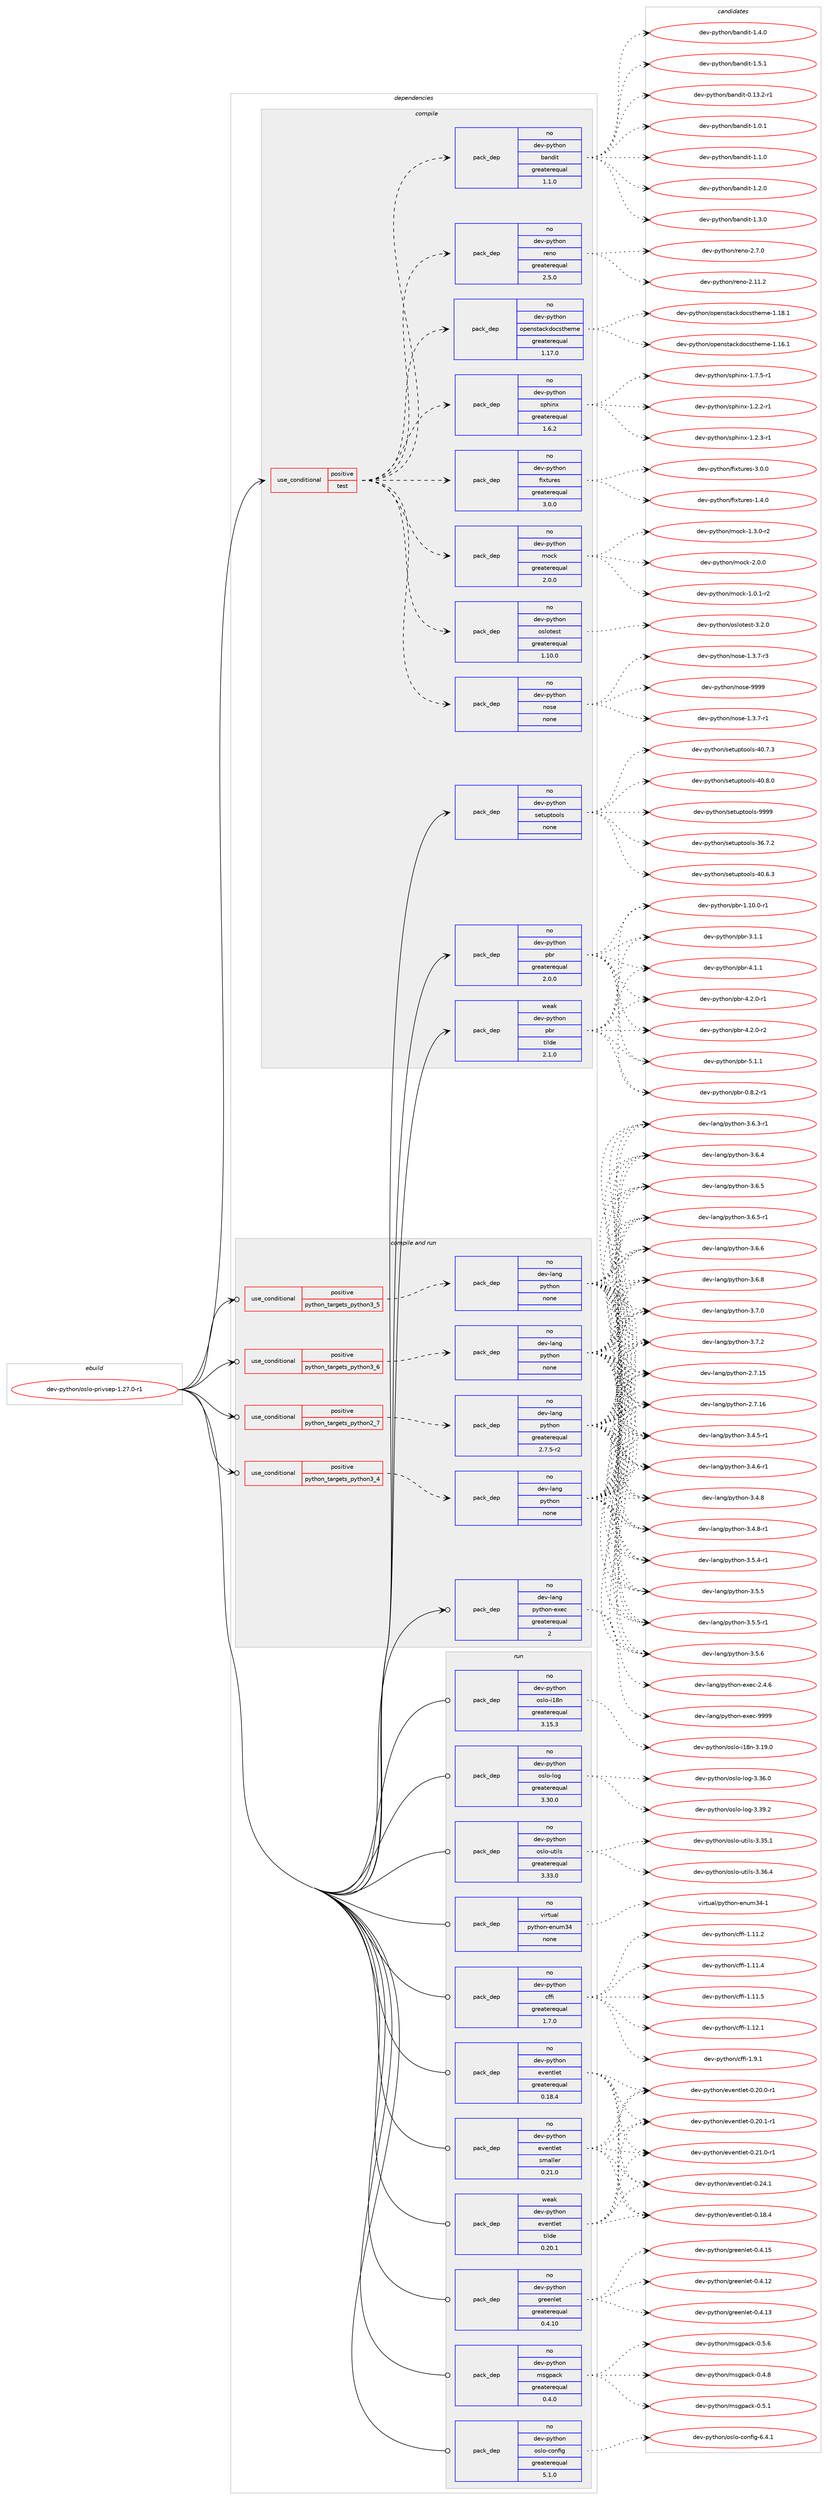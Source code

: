 digraph prolog {

# *************
# Graph options
# *************

newrank=true;
concentrate=true;
compound=true;
graph [rankdir=LR,fontname=Helvetica,fontsize=10,ranksep=1.5];#, ranksep=2.5, nodesep=0.2];
edge  [arrowhead=vee];
node  [fontname=Helvetica,fontsize=10];

# **********
# The ebuild
# **********

subgraph cluster_leftcol {
color=gray;
rank=same;
label=<<i>ebuild</i>>;
id [label="dev-python/oslo-privsep-1.27.0-r1", color=red, width=4, href="../dev-python/oslo-privsep-1.27.0-r1.svg"];
}

# ****************
# The dependencies
# ****************

subgraph cluster_midcol {
color=gray;
label=<<i>dependencies</i>>;
subgraph cluster_compile {
fillcolor="#eeeeee";
style=filled;
label=<<i>compile</i>>;
subgraph cond378760 {
dependency1423095 [label=<<TABLE BORDER="0" CELLBORDER="1" CELLSPACING="0" CELLPADDING="4"><TR><TD ROWSPAN="3" CELLPADDING="10">use_conditional</TD></TR><TR><TD>positive</TD></TR><TR><TD>test</TD></TR></TABLE>>, shape=none, color=red];
subgraph pack1021056 {
dependency1423096 [label=<<TABLE BORDER="0" CELLBORDER="1" CELLSPACING="0" CELLPADDING="4" WIDTH="220"><TR><TD ROWSPAN="6" CELLPADDING="30">pack_dep</TD></TR><TR><TD WIDTH="110">no</TD></TR><TR><TD>dev-python</TD></TR><TR><TD>oslotest</TD></TR><TR><TD>greaterequal</TD></TR><TR><TD>1.10.0</TD></TR></TABLE>>, shape=none, color=blue];
}
dependency1423095:e -> dependency1423096:w [weight=20,style="dashed",arrowhead="vee"];
subgraph pack1021057 {
dependency1423097 [label=<<TABLE BORDER="0" CELLBORDER="1" CELLSPACING="0" CELLPADDING="4" WIDTH="220"><TR><TD ROWSPAN="6" CELLPADDING="30">pack_dep</TD></TR><TR><TD WIDTH="110">no</TD></TR><TR><TD>dev-python</TD></TR><TR><TD>mock</TD></TR><TR><TD>greaterequal</TD></TR><TR><TD>2.0.0</TD></TR></TABLE>>, shape=none, color=blue];
}
dependency1423095:e -> dependency1423097:w [weight=20,style="dashed",arrowhead="vee"];
subgraph pack1021058 {
dependency1423098 [label=<<TABLE BORDER="0" CELLBORDER="1" CELLSPACING="0" CELLPADDING="4" WIDTH="220"><TR><TD ROWSPAN="6" CELLPADDING="30">pack_dep</TD></TR><TR><TD WIDTH="110">no</TD></TR><TR><TD>dev-python</TD></TR><TR><TD>fixtures</TD></TR><TR><TD>greaterequal</TD></TR><TR><TD>3.0.0</TD></TR></TABLE>>, shape=none, color=blue];
}
dependency1423095:e -> dependency1423098:w [weight=20,style="dashed",arrowhead="vee"];
subgraph pack1021059 {
dependency1423099 [label=<<TABLE BORDER="0" CELLBORDER="1" CELLSPACING="0" CELLPADDING="4" WIDTH="220"><TR><TD ROWSPAN="6" CELLPADDING="30">pack_dep</TD></TR><TR><TD WIDTH="110">no</TD></TR><TR><TD>dev-python</TD></TR><TR><TD>sphinx</TD></TR><TR><TD>greaterequal</TD></TR><TR><TD>1.6.2</TD></TR></TABLE>>, shape=none, color=blue];
}
dependency1423095:e -> dependency1423099:w [weight=20,style="dashed",arrowhead="vee"];
subgraph pack1021060 {
dependency1423100 [label=<<TABLE BORDER="0" CELLBORDER="1" CELLSPACING="0" CELLPADDING="4" WIDTH="220"><TR><TD ROWSPAN="6" CELLPADDING="30">pack_dep</TD></TR><TR><TD WIDTH="110">no</TD></TR><TR><TD>dev-python</TD></TR><TR><TD>openstackdocstheme</TD></TR><TR><TD>greaterequal</TD></TR><TR><TD>1.17.0</TD></TR></TABLE>>, shape=none, color=blue];
}
dependency1423095:e -> dependency1423100:w [weight=20,style="dashed",arrowhead="vee"];
subgraph pack1021061 {
dependency1423101 [label=<<TABLE BORDER="0" CELLBORDER="1" CELLSPACING="0" CELLPADDING="4" WIDTH="220"><TR><TD ROWSPAN="6" CELLPADDING="30">pack_dep</TD></TR><TR><TD WIDTH="110">no</TD></TR><TR><TD>dev-python</TD></TR><TR><TD>reno</TD></TR><TR><TD>greaterequal</TD></TR><TR><TD>2.5.0</TD></TR></TABLE>>, shape=none, color=blue];
}
dependency1423095:e -> dependency1423101:w [weight=20,style="dashed",arrowhead="vee"];
subgraph pack1021062 {
dependency1423102 [label=<<TABLE BORDER="0" CELLBORDER="1" CELLSPACING="0" CELLPADDING="4" WIDTH="220"><TR><TD ROWSPAN="6" CELLPADDING="30">pack_dep</TD></TR><TR><TD WIDTH="110">no</TD></TR><TR><TD>dev-python</TD></TR><TR><TD>bandit</TD></TR><TR><TD>greaterequal</TD></TR><TR><TD>1.1.0</TD></TR></TABLE>>, shape=none, color=blue];
}
dependency1423095:e -> dependency1423102:w [weight=20,style="dashed",arrowhead="vee"];
subgraph pack1021063 {
dependency1423103 [label=<<TABLE BORDER="0" CELLBORDER="1" CELLSPACING="0" CELLPADDING="4" WIDTH="220"><TR><TD ROWSPAN="6" CELLPADDING="30">pack_dep</TD></TR><TR><TD WIDTH="110">no</TD></TR><TR><TD>dev-python</TD></TR><TR><TD>nose</TD></TR><TR><TD>none</TD></TR><TR><TD></TD></TR></TABLE>>, shape=none, color=blue];
}
dependency1423095:e -> dependency1423103:w [weight=20,style="dashed",arrowhead="vee"];
}
id:e -> dependency1423095:w [weight=20,style="solid",arrowhead="vee"];
subgraph pack1021064 {
dependency1423104 [label=<<TABLE BORDER="0" CELLBORDER="1" CELLSPACING="0" CELLPADDING="4" WIDTH="220"><TR><TD ROWSPAN="6" CELLPADDING="30">pack_dep</TD></TR><TR><TD WIDTH="110">no</TD></TR><TR><TD>dev-python</TD></TR><TR><TD>pbr</TD></TR><TR><TD>greaterequal</TD></TR><TR><TD>2.0.0</TD></TR></TABLE>>, shape=none, color=blue];
}
id:e -> dependency1423104:w [weight=20,style="solid",arrowhead="vee"];
subgraph pack1021065 {
dependency1423105 [label=<<TABLE BORDER="0" CELLBORDER="1" CELLSPACING="0" CELLPADDING="4" WIDTH="220"><TR><TD ROWSPAN="6" CELLPADDING="30">pack_dep</TD></TR><TR><TD WIDTH="110">no</TD></TR><TR><TD>dev-python</TD></TR><TR><TD>setuptools</TD></TR><TR><TD>none</TD></TR><TR><TD></TD></TR></TABLE>>, shape=none, color=blue];
}
id:e -> dependency1423105:w [weight=20,style="solid",arrowhead="vee"];
subgraph pack1021066 {
dependency1423106 [label=<<TABLE BORDER="0" CELLBORDER="1" CELLSPACING="0" CELLPADDING="4" WIDTH="220"><TR><TD ROWSPAN="6" CELLPADDING="30">pack_dep</TD></TR><TR><TD WIDTH="110">weak</TD></TR><TR><TD>dev-python</TD></TR><TR><TD>pbr</TD></TR><TR><TD>tilde</TD></TR><TR><TD>2.1.0</TD></TR></TABLE>>, shape=none, color=blue];
}
id:e -> dependency1423106:w [weight=20,style="solid",arrowhead="vee"];
}
subgraph cluster_compileandrun {
fillcolor="#eeeeee";
style=filled;
label=<<i>compile and run</i>>;
subgraph cond378761 {
dependency1423107 [label=<<TABLE BORDER="0" CELLBORDER="1" CELLSPACING="0" CELLPADDING="4"><TR><TD ROWSPAN="3" CELLPADDING="10">use_conditional</TD></TR><TR><TD>positive</TD></TR><TR><TD>python_targets_python2_7</TD></TR></TABLE>>, shape=none, color=red];
subgraph pack1021067 {
dependency1423108 [label=<<TABLE BORDER="0" CELLBORDER="1" CELLSPACING="0" CELLPADDING="4" WIDTH="220"><TR><TD ROWSPAN="6" CELLPADDING="30">pack_dep</TD></TR><TR><TD WIDTH="110">no</TD></TR><TR><TD>dev-lang</TD></TR><TR><TD>python</TD></TR><TR><TD>greaterequal</TD></TR><TR><TD>2.7.5-r2</TD></TR></TABLE>>, shape=none, color=blue];
}
dependency1423107:e -> dependency1423108:w [weight=20,style="dashed",arrowhead="vee"];
}
id:e -> dependency1423107:w [weight=20,style="solid",arrowhead="odotvee"];
subgraph cond378762 {
dependency1423109 [label=<<TABLE BORDER="0" CELLBORDER="1" CELLSPACING="0" CELLPADDING="4"><TR><TD ROWSPAN="3" CELLPADDING="10">use_conditional</TD></TR><TR><TD>positive</TD></TR><TR><TD>python_targets_python3_4</TD></TR></TABLE>>, shape=none, color=red];
subgraph pack1021068 {
dependency1423110 [label=<<TABLE BORDER="0" CELLBORDER="1" CELLSPACING="0" CELLPADDING="4" WIDTH="220"><TR><TD ROWSPAN="6" CELLPADDING="30">pack_dep</TD></TR><TR><TD WIDTH="110">no</TD></TR><TR><TD>dev-lang</TD></TR><TR><TD>python</TD></TR><TR><TD>none</TD></TR><TR><TD></TD></TR></TABLE>>, shape=none, color=blue];
}
dependency1423109:e -> dependency1423110:w [weight=20,style="dashed",arrowhead="vee"];
}
id:e -> dependency1423109:w [weight=20,style="solid",arrowhead="odotvee"];
subgraph cond378763 {
dependency1423111 [label=<<TABLE BORDER="0" CELLBORDER="1" CELLSPACING="0" CELLPADDING="4"><TR><TD ROWSPAN="3" CELLPADDING="10">use_conditional</TD></TR><TR><TD>positive</TD></TR><TR><TD>python_targets_python3_5</TD></TR></TABLE>>, shape=none, color=red];
subgraph pack1021069 {
dependency1423112 [label=<<TABLE BORDER="0" CELLBORDER="1" CELLSPACING="0" CELLPADDING="4" WIDTH="220"><TR><TD ROWSPAN="6" CELLPADDING="30">pack_dep</TD></TR><TR><TD WIDTH="110">no</TD></TR><TR><TD>dev-lang</TD></TR><TR><TD>python</TD></TR><TR><TD>none</TD></TR><TR><TD></TD></TR></TABLE>>, shape=none, color=blue];
}
dependency1423111:e -> dependency1423112:w [weight=20,style="dashed",arrowhead="vee"];
}
id:e -> dependency1423111:w [weight=20,style="solid",arrowhead="odotvee"];
subgraph cond378764 {
dependency1423113 [label=<<TABLE BORDER="0" CELLBORDER="1" CELLSPACING="0" CELLPADDING="4"><TR><TD ROWSPAN="3" CELLPADDING="10">use_conditional</TD></TR><TR><TD>positive</TD></TR><TR><TD>python_targets_python3_6</TD></TR></TABLE>>, shape=none, color=red];
subgraph pack1021070 {
dependency1423114 [label=<<TABLE BORDER="0" CELLBORDER="1" CELLSPACING="0" CELLPADDING="4" WIDTH="220"><TR><TD ROWSPAN="6" CELLPADDING="30">pack_dep</TD></TR><TR><TD WIDTH="110">no</TD></TR><TR><TD>dev-lang</TD></TR><TR><TD>python</TD></TR><TR><TD>none</TD></TR><TR><TD></TD></TR></TABLE>>, shape=none, color=blue];
}
dependency1423113:e -> dependency1423114:w [weight=20,style="dashed",arrowhead="vee"];
}
id:e -> dependency1423113:w [weight=20,style="solid",arrowhead="odotvee"];
subgraph pack1021071 {
dependency1423115 [label=<<TABLE BORDER="0" CELLBORDER="1" CELLSPACING="0" CELLPADDING="4" WIDTH="220"><TR><TD ROWSPAN="6" CELLPADDING="30">pack_dep</TD></TR><TR><TD WIDTH="110">no</TD></TR><TR><TD>dev-lang</TD></TR><TR><TD>python-exec</TD></TR><TR><TD>greaterequal</TD></TR><TR><TD>2</TD></TR></TABLE>>, shape=none, color=blue];
}
id:e -> dependency1423115:w [weight=20,style="solid",arrowhead="odotvee"];
}
subgraph cluster_run {
fillcolor="#eeeeee";
style=filled;
label=<<i>run</i>>;
subgraph pack1021072 {
dependency1423116 [label=<<TABLE BORDER="0" CELLBORDER="1" CELLSPACING="0" CELLPADDING="4" WIDTH="220"><TR><TD ROWSPAN="6" CELLPADDING="30">pack_dep</TD></TR><TR><TD WIDTH="110">no</TD></TR><TR><TD>dev-python</TD></TR><TR><TD>cffi</TD></TR><TR><TD>greaterequal</TD></TR><TR><TD>1.7.0</TD></TR></TABLE>>, shape=none, color=blue];
}
id:e -> dependency1423116:w [weight=20,style="solid",arrowhead="odot"];
subgraph pack1021073 {
dependency1423117 [label=<<TABLE BORDER="0" CELLBORDER="1" CELLSPACING="0" CELLPADDING="4" WIDTH="220"><TR><TD ROWSPAN="6" CELLPADDING="30">pack_dep</TD></TR><TR><TD WIDTH="110">no</TD></TR><TR><TD>dev-python</TD></TR><TR><TD>eventlet</TD></TR><TR><TD>greaterequal</TD></TR><TR><TD>0.18.4</TD></TR></TABLE>>, shape=none, color=blue];
}
id:e -> dependency1423117:w [weight=20,style="solid",arrowhead="odot"];
subgraph pack1021074 {
dependency1423118 [label=<<TABLE BORDER="0" CELLBORDER="1" CELLSPACING="0" CELLPADDING="4" WIDTH="220"><TR><TD ROWSPAN="6" CELLPADDING="30">pack_dep</TD></TR><TR><TD WIDTH="110">no</TD></TR><TR><TD>dev-python</TD></TR><TR><TD>eventlet</TD></TR><TR><TD>smaller</TD></TR><TR><TD>0.21.0</TD></TR></TABLE>>, shape=none, color=blue];
}
id:e -> dependency1423118:w [weight=20,style="solid",arrowhead="odot"];
subgraph pack1021075 {
dependency1423119 [label=<<TABLE BORDER="0" CELLBORDER="1" CELLSPACING="0" CELLPADDING="4" WIDTH="220"><TR><TD ROWSPAN="6" CELLPADDING="30">pack_dep</TD></TR><TR><TD WIDTH="110">no</TD></TR><TR><TD>dev-python</TD></TR><TR><TD>greenlet</TD></TR><TR><TD>greaterequal</TD></TR><TR><TD>0.4.10</TD></TR></TABLE>>, shape=none, color=blue];
}
id:e -> dependency1423119:w [weight=20,style="solid",arrowhead="odot"];
subgraph pack1021076 {
dependency1423120 [label=<<TABLE BORDER="0" CELLBORDER="1" CELLSPACING="0" CELLPADDING="4" WIDTH="220"><TR><TD ROWSPAN="6" CELLPADDING="30">pack_dep</TD></TR><TR><TD WIDTH="110">no</TD></TR><TR><TD>dev-python</TD></TR><TR><TD>msgpack</TD></TR><TR><TD>greaterequal</TD></TR><TR><TD>0.4.0</TD></TR></TABLE>>, shape=none, color=blue];
}
id:e -> dependency1423120:w [weight=20,style="solid",arrowhead="odot"];
subgraph pack1021077 {
dependency1423121 [label=<<TABLE BORDER="0" CELLBORDER="1" CELLSPACING="0" CELLPADDING="4" WIDTH="220"><TR><TD ROWSPAN="6" CELLPADDING="30">pack_dep</TD></TR><TR><TD WIDTH="110">no</TD></TR><TR><TD>dev-python</TD></TR><TR><TD>oslo-config</TD></TR><TR><TD>greaterequal</TD></TR><TR><TD>5.1.0</TD></TR></TABLE>>, shape=none, color=blue];
}
id:e -> dependency1423121:w [weight=20,style="solid",arrowhead="odot"];
subgraph pack1021078 {
dependency1423122 [label=<<TABLE BORDER="0" CELLBORDER="1" CELLSPACING="0" CELLPADDING="4" WIDTH="220"><TR><TD ROWSPAN="6" CELLPADDING="30">pack_dep</TD></TR><TR><TD WIDTH="110">no</TD></TR><TR><TD>dev-python</TD></TR><TR><TD>oslo-i18n</TD></TR><TR><TD>greaterequal</TD></TR><TR><TD>3.15.3</TD></TR></TABLE>>, shape=none, color=blue];
}
id:e -> dependency1423122:w [weight=20,style="solid",arrowhead="odot"];
subgraph pack1021079 {
dependency1423123 [label=<<TABLE BORDER="0" CELLBORDER="1" CELLSPACING="0" CELLPADDING="4" WIDTH="220"><TR><TD ROWSPAN="6" CELLPADDING="30">pack_dep</TD></TR><TR><TD WIDTH="110">no</TD></TR><TR><TD>dev-python</TD></TR><TR><TD>oslo-log</TD></TR><TR><TD>greaterequal</TD></TR><TR><TD>3.30.0</TD></TR></TABLE>>, shape=none, color=blue];
}
id:e -> dependency1423123:w [weight=20,style="solid",arrowhead="odot"];
subgraph pack1021080 {
dependency1423124 [label=<<TABLE BORDER="0" CELLBORDER="1" CELLSPACING="0" CELLPADDING="4" WIDTH="220"><TR><TD ROWSPAN="6" CELLPADDING="30">pack_dep</TD></TR><TR><TD WIDTH="110">no</TD></TR><TR><TD>dev-python</TD></TR><TR><TD>oslo-utils</TD></TR><TR><TD>greaterequal</TD></TR><TR><TD>3.33.0</TD></TR></TABLE>>, shape=none, color=blue];
}
id:e -> dependency1423124:w [weight=20,style="solid",arrowhead="odot"];
subgraph pack1021081 {
dependency1423125 [label=<<TABLE BORDER="0" CELLBORDER="1" CELLSPACING="0" CELLPADDING="4" WIDTH="220"><TR><TD ROWSPAN="6" CELLPADDING="30">pack_dep</TD></TR><TR><TD WIDTH="110">no</TD></TR><TR><TD>virtual</TD></TR><TR><TD>python-enum34</TD></TR><TR><TD>none</TD></TR><TR><TD></TD></TR></TABLE>>, shape=none, color=blue];
}
id:e -> dependency1423125:w [weight=20,style="solid",arrowhead="odot"];
subgraph pack1021082 {
dependency1423126 [label=<<TABLE BORDER="0" CELLBORDER="1" CELLSPACING="0" CELLPADDING="4" WIDTH="220"><TR><TD ROWSPAN="6" CELLPADDING="30">pack_dep</TD></TR><TR><TD WIDTH="110">weak</TD></TR><TR><TD>dev-python</TD></TR><TR><TD>eventlet</TD></TR><TR><TD>tilde</TD></TR><TR><TD>0.20.1</TD></TR></TABLE>>, shape=none, color=blue];
}
id:e -> dependency1423126:w [weight=20,style="solid",arrowhead="odot"];
}
}

# **************
# The candidates
# **************

subgraph cluster_choices {
rank=same;
color=gray;
label=<<i>candidates</i>>;

subgraph choice1021056 {
color=black;
nodesep=1;
choice1001011184511212111610411111047111115108111116101115116455146504648 [label="dev-python/oslotest-3.2.0", color=red, width=4,href="../dev-python/oslotest-3.2.0.svg"];
dependency1423096:e -> choice1001011184511212111610411111047111115108111116101115116455146504648:w [style=dotted,weight="100"];
}
subgraph choice1021057 {
color=black;
nodesep=1;
choice1001011184511212111610411111047109111991074549464846494511450 [label="dev-python/mock-1.0.1-r2", color=red, width=4,href="../dev-python/mock-1.0.1-r2.svg"];
choice1001011184511212111610411111047109111991074549465146484511450 [label="dev-python/mock-1.3.0-r2", color=red, width=4,href="../dev-python/mock-1.3.0-r2.svg"];
choice100101118451121211161041111104710911199107455046484648 [label="dev-python/mock-2.0.0", color=red, width=4,href="../dev-python/mock-2.0.0.svg"];
dependency1423097:e -> choice1001011184511212111610411111047109111991074549464846494511450:w [style=dotted,weight="100"];
dependency1423097:e -> choice1001011184511212111610411111047109111991074549465146484511450:w [style=dotted,weight="100"];
dependency1423097:e -> choice100101118451121211161041111104710911199107455046484648:w [style=dotted,weight="100"];
}
subgraph choice1021058 {
color=black;
nodesep=1;
choice1001011184511212111610411111047102105120116117114101115454946524648 [label="dev-python/fixtures-1.4.0", color=red, width=4,href="../dev-python/fixtures-1.4.0.svg"];
choice1001011184511212111610411111047102105120116117114101115455146484648 [label="dev-python/fixtures-3.0.0", color=red, width=4,href="../dev-python/fixtures-3.0.0.svg"];
dependency1423098:e -> choice1001011184511212111610411111047102105120116117114101115454946524648:w [style=dotted,weight="100"];
dependency1423098:e -> choice1001011184511212111610411111047102105120116117114101115455146484648:w [style=dotted,weight="100"];
}
subgraph choice1021059 {
color=black;
nodesep=1;
choice10010111845112121116104111110471151121041051101204549465046504511449 [label="dev-python/sphinx-1.2.2-r1", color=red, width=4,href="../dev-python/sphinx-1.2.2-r1.svg"];
choice10010111845112121116104111110471151121041051101204549465046514511449 [label="dev-python/sphinx-1.2.3-r1", color=red, width=4,href="../dev-python/sphinx-1.2.3-r1.svg"];
choice10010111845112121116104111110471151121041051101204549465546534511449 [label="dev-python/sphinx-1.7.5-r1", color=red, width=4,href="../dev-python/sphinx-1.7.5-r1.svg"];
dependency1423099:e -> choice10010111845112121116104111110471151121041051101204549465046504511449:w [style=dotted,weight="100"];
dependency1423099:e -> choice10010111845112121116104111110471151121041051101204549465046514511449:w [style=dotted,weight="100"];
dependency1423099:e -> choice10010111845112121116104111110471151121041051101204549465546534511449:w [style=dotted,weight="100"];
}
subgraph choice1021060 {
color=black;
nodesep=1;
choice100101118451121211161041111104711111210111011511697991071001119911511610410110910145494649544649 [label="dev-python/openstackdocstheme-1.16.1", color=red, width=4,href="../dev-python/openstackdocstheme-1.16.1.svg"];
choice100101118451121211161041111104711111210111011511697991071001119911511610410110910145494649564649 [label="dev-python/openstackdocstheme-1.18.1", color=red, width=4,href="../dev-python/openstackdocstheme-1.18.1.svg"];
dependency1423100:e -> choice100101118451121211161041111104711111210111011511697991071001119911511610410110910145494649544649:w [style=dotted,weight="100"];
dependency1423100:e -> choice100101118451121211161041111104711111210111011511697991071001119911511610410110910145494649564649:w [style=dotted,weight="100"];
}
subgraph choice1021061 {
color=black;
nodesep=1;
choice100101118451121211161041111104711410111011145504649494650 [label="dev-python/reno-2.11.2", color=red, width=4,href="../dev-python/reno-2.11.2.svg"];
choice1001011184511212111610411111047114101110111455046554648 [label="dev-python/reno-2.7.0", color=red, width=4,href="../dev-python/reno-2.7.0.svg"];
dependency1423101:e -> choice100101118451121211161041111104711410111011145504649494650:w [style=dotted,weight="100"];
dependency1423101:e -> choice1001011184511212111610411111047114101110111455046554648:w [style=dotted,weight="100"];
}
subgraph choice1021062 {
color=black;
nodesep=1;
choice10010111845112121116104111110479897110100105116454846495146504511449 [label="dev-python/bandit-0.13.2-r1", color=red, width=4,href="../dev-python/bandit-0.13.2-r1.svg"];
choice10010111845112121116104111110479897110100105116454946484649 [label="dev-python/bandit-1.0.1", color=red, width=4,href="../dev-python/bandit-1.0.1.svg"];
choice10010111845112121116104111110479897110100105116454946494648 [label="dev-python/bandit-1.1.0", color=red, width=4,href="../dev-python/bandit-1.1.0.svg"];
choice10010111845112121116104111110479897110100105116454946504648 [label="dev-python/bandit-1.2.0", color=red, width=4,href="../dev-python/bandit-1.2.0.svg"];
choice10010111845112121116104111110479897110100105116454946514648 [label="dev-python/bandit-1.3.0", color=red, width=4,href="../dev-python/bandit-1.3.0.svg"];
choice10010111845112121116104111110479897110100105116454946524648 [label="dev-python/bandit-1.4.0", color=red, width=4,href="../dev-python/bandit-1.4.0.svg"];
choice10010111845112121116104111110479897110100105116454946534649 [label="dev-python/bandit-1.5.1", color=red, width=4,href="../dev-python/bandit-1.5.1.svg"];
dependency1423102:e -> choice10010111845112121116104111110479897110100105116454846495146504511449:w [style=dotted,weight="100"];
dependency1423102:e -> choice10010111845112121116104111110479897110100105116454946484649:w [style=dotted,weight="100"];
dependency1423102:e -> choice10010111845112121116104111110479897110100105116454946494648:w [style=dotted,weight="100"];
dependency1423102:e -> choice10010111845112121116104111110479897110100105116454946504648:w [style=dotted,weight="100"];
dependency1423102:e -> choice10010111845112121116104111110479897110100105116454946514648:w [style=dotted,weight="100"];
dependency1423102:e -> choice10010111845112121116104111110479897110100105116454946524648:w [style=dotted,weight="100"];
dependency1423102:e -> choice10010111845112121116104111110479897110100105116454946534649:w [style=dotted,weight="100"];
}
subgraph choice1021063 {
color=black;
nodesep=1;
choice10010111845112121116104111110471101111151014549465146554511449 [label="dev-python/nose-1.3.7-r1", color=red, width=4,href="../dev-python/nose-1.3.7-r1.svg"];
choice10010111845112121116104111110471101111151014549465146554511451 [label="dev-python/nose-1.3.7-r3", color=red, width=4,href="../dev-python/nose-1.3.7-r3.svg"];
choice10010111845112121116104111110471101111151014557575757 [label="dev-python/nose-9999", color=red, width=4,href="../dev-python/nose-9999.svg"];
dependency1423103:e -> choice10010111845112121116104111110471101111151014549465146554511449:w [style=dotted,weight="100"];
dependency1423103:e -> choice10010111845112121116104111110471101111151014549465146554511451:w [style=dotted,weight="100"];
dependency1423103:e -> choice10010111845112121116104111110471101111151014557575757:w [style=dotted,weight="100"];
}
subgraph choice1021064 {
color=black;
nodesep=1;
choice1001011184511212111610411111047112981144548465646504511449 [label="dev-python/pbr-0.8.2-r1", color=red, width=4,href="../dev-python/pbr-0.8.2-r1.svg"];
choice100101118451121211161041111104711298114454946494846484511449 [label="dev-python/pbr-1.10.0-r1", color=red, width=4,href="../dev-python/pbr-1.10.0-r1.svg"];
choice100101118451121211161041111104711298114455146494649 [label="dev-python/pbr-3.1.1", color=red, width=4,href="../dev-python/pbr-3.1.1.svg"];
choice100101118451121211161041111104711298114455246494649 [label="dev-python/pbr-4.1.1", color=red, width=4,href="../dev-python/pbr-4.1.1.svg"];
choice1001011184511212111610411111047112981144552465046484511449 [label="dev-python/pbr-4.2.0-r1", color=red, width=4,href="../dev-python/pbr-4.2.0-r1.svg"];
choice1001011184511212111610411111047112981144552465046484511450 [label="dev-python/pbr-4.2.0-r2", color=red, width=4,href="../dev-python/pbr-4.2.0-r2.svg"];
choice100101118451121211161041111104711298114455346494649 [label="dev-python/pbr-5.1.1", color=red, width=4,href="../dev-python/pbr-5.1.1.svg"];
dependency1423104:e -> choice1001011184511212111610411111047112981144548465646504511449:w [style=dotted,weight="100"];
dependency1423104:e -> choice100101118451121211161041111104711298114454946494846484511449:w [style=dotted,weight="100"];
dependency1423104:e -> choice100101118451121211161041111104711298114455146494649:w [style=dotted,weight="100"];
dependency1423104:e -> choice100101118451121211161041111104711298114455246494649:w [style=dotted,weight="100"];
dependency1423104:e -> choice1001011184511212111610411111047112981144552465046484511449:w [style=dotted,weight="100"];
dependency1423104:e -> choice1001011184511212111610411111047112981144552465046484511450:w [style=dotted,weight="100"];
dependency1423104:e -> choice100101118451121211161041111104711298114455346494649:w [style=dotted,weight="100"];
}
subgraph choice1021065 {
color=black;
nodesep=1;
choice100101118451121211161041111104711510111611711211611111110811545515446554650 [label="dev-python/setuptools-36.7.2", color=red, width=4,href="../dev-python/setuptools-36.7.2.svg"];
choice100101118451121211161041111104711510111611711211611111110811545524846544651 [label="dev-python/setuptools-40.6.3", color=red, width=4,href="../dev-python/setuptools-40.6.3.svg"];
choice100101118451121211161041111104711510111611711211611111110811545524846554651 [label="dev-python/setuptools-40.7.3", color=red, width=4,href="../dev-python/setuptools-40.7.3.svg"];
choice100101118451121211161041111104711510111611711211611111110811545524846564648 [label="dev-python/setuptools-40.8.0", color=red, width=4,href="../dev-python/setuptools-40.8.0.svg"];
choice10010111845112121116104111110471151011161171121161111111081154557575757 [label="dev-python/setuptools-9999", color=red, width=4,href="../dev-python/setuptools-9999.svg"];
dependency1423105:e -> choice100101118451121211161041111104711510111611711211611111110811545515446554650:w [style=dotted,weight="100"];
dependency1423105:e -> choice100101118451121211161041111104711510111611711211611111110811545524846544651:w [style=dotted,weight="100"];
dependency1423105:e -> choice100101118451121211161041111104711510111611711211611111110811545524846554651:w [style=dotted,weight="100"];
dependency1423105:e -> choice100101118451121211161041111104711510111611711211611111110811545524846564648:w [style=dotted,weight="100"];
dependency1423105:e -> choice10010111845112121116104111110471151011161171121161111111081154557575757:w [style=dotted,weight="100"];
}
subgraph choice1021066 {
color=black;
nodesep=1;
choice1001011184511212111610411111047112981144548465646504511449 [label="dev-python/pbr-0.8.2-r1", color=red, width=4,href="../dev-python/pbr-0.8.2-r1.svg"];
choice100101118451121211161041111104711298114454946494846484511449 [label="dev-python/pbr-1.10.0-r1", color=red, width=4,href="../dev-python/pbr-1.10.0-r1.svg"];
choice100101118451121211161041111104711298114455146494649 [label="dev-python/pbr-3.1.1", color=red, width=4,href="../dev-python/pbr-3.1.1.svg"];
choice100101118451121211161041111104711298114455246494649 [label="dev-python/pbr-4.1.1", color=red, width=4,href="../dev-python/pbr-4.1.1.svg"];
choice1001011184511212111610411111047112981144552465046484511449 [label="dev-python/pbr-4.2.0-r1", color=red, width=4,href="../dev-python/pbr-4.2.0-r1.svg"];
choice1001011184511212111610411111047112981144552465046484511450 [label="dev-python/pbr-4.2.0-r2", color=red, width=4,href="../dev-python/pbr-4.2.0-r2.svg"];
choice100101118451121211161041111104711298114455346494649 [label="dev-python/pbr-5.1.1", color=red, width=4,href="../dev-python/pbr-5.1.1.svg"];
dependency1423106:e -> choice1001011184511212111610411111047112981144548465646504511449:w [style=dotted,weight="100"];
dependency1423106:e -> choice100101118451121211161041111104711298114454946494846484511449:w [style=dotted,weight="100"];
dependency1423106:e -> choice100101118451121211161041111104711298114455146494649:w [style=dotted,weight="100"];
dependency1423106:e -> choice100101118451121211161041111104711298114455246494649:w [style=dotted,weight="100"];
dependency1423106:e -> choice1001011184511212111610411111047112981144552465046484511449:w [style=dotted,weight="100"];
dependency1423106:e -> choice1001011184511212111610411111047112981144552465046484511450:w [style=dotted,weight="100"];
dependency1423106:e -> choice100101118451121211161041111104711298114455346494649:w [style=dotted,weight="100"];
}
subgraph choice1021067 {
color=black;
nodesep=1;
choice10010111845108971101034711212111610411111045504655464953 [label="dev-lang/python-2.7.15", color=red, width=4,href="../dev-lang/python-2.7.15.svg"];
choice10010111845108971101034711212111610411111045504655464954 [label="dev-lang/python-2.7.16", color=red, width=4,href="../dev-lang/python-2.7.16.svg"];
choice1001011184510897110103471121211161041111104551465246534511449 [label="dev-lang/python-3.4.5-r1", color=red, width=4,href="../dev-lang/python-3.4.5-r1.svg"];
choice1001011184510897110103471121211161041111104551465246544511449 [label="dev-lang/python-3.4.6-r1", color=red, width=4,href="../dev-lang/python-3.4.6-r1.svg"];
choice100101118451089711010347112121116104111110455146524656 [label="dev-lang/python-3.4.8", color=red, width=4,href="../dev-lang/python-3.4.8.svg"];
choice1001011184510897110103471121211161041111104551465246564511449 [label="dev-lang/python-3.4.8-r1", color=red, width=4,href="../dev-lang/python-3.4.8-r1.svg"];
choice1001011184510897110103471121211161041111104551465346524511449 [label="dev-lang/python-3.5.4-r1", color=red, width=4,href="../dev-lang/python-3.5.4-r1.svg"];
choice100101118451089711010347112121116104111110455146534653 [label="dev-lang/python-3.5.5", color=red, width=4,href="../dev-lang/python-3.5.5.svg"];
choice1001011184510897110103471121211161041111104551465346534511449 [label="dev-lang/python-3.5.5-r1", color=red, width=4,href="../dev-lang/python-3.5.5-r1.svg"];
choice100101118451089711010347112121116104111110455146534654 [label="dev-lang/python-3.5.6", color=red, width=4,href="../dev-lang/python-3.5.6.svg"];
choice1001011184510897110103471121211161041111104551465446514511449 [label="dev-lang/python-3.6.3-r1", color=red, width=4,href="../dev-lang/python-3.6.3-r1.svg"];
choice100101118451089711010347112121116104111110455146544652 [label="dev-lang/python-3.6.4", color=red, width=4,href="../dev-lang/python-3.6.4.svg"];
choice100101118451089711010347112121116104111110455146544653 [label="dev-lang/python-3.6.5", color=red, width=4,href="../dev-lang/python-3.6.5.svg"];
choice1001011184510897110103471121211161041111104551465446534511449 [label="dev-lang/python-3.6.5-r1", color=red, width=4,href="../dev-lang/python-3.6.5-r1.svg"];
choice100101118451089711010347112121116104111110455146544654 [label="dev-lang/python-3.6.6", color=red, width=4,href="../dev-lang/python-3.6.6.svg"];
choice100101118451089711010347112121116104111110455146544656 [label="dev-lang/python-3.6.8", color=red, width=4,href="../dev-lang/python-3.6.8.svg"];
choice100101118451089711010347112121116104111110455146554648 [label="dev-lang/python-3.7.0", color=red, width=4,href="../dev-lang/python-3.7.0.svg"];
choice100101118451089711010347112121116104111110455146554650 [label="dev-lang/python-3.7.2", color=red, width=4,href="../dev-lang/python-3.7.2.svg"];
dependency1423108:e -> choice10010111845108971101034711212111610411111045504655464953:w [style=dotted,weight="100"];
dependency1423108:e -> choice10010111845108971101034711212111610411111045504655464954:w [style=dotted,weight="100"];
dependency1423108:e -> choice1001011184510897110103471121211161041111104551465246534511449:w [style=dotted,weight="100"];
dependency1423108:e -> choice1001011184510897110103471121211161041111104551465246544511449:w [style=dotted,weight="100"];
dependency1423108:e -> choice100101118451089711010347112121116104111110455146524656:w [style=dotted,weight="100"];
dependency1423108:e -> choice1001011184510897110103471121211161041111104551465246564511449:w [style=dotted,weight="100"];
dependency1423108:e -> choice1001011184510897110103471121211161041111104551465346524511449:w [style=dotted,weight="100"];
dependency1423108:e -> choice100101118451089711010347112121116104111110455146534653:w [style=dotted,weight="100"];
dependency1423108:e -> choice1001011184510897110103471121211161041111104551465346534511449:w [style=dotted,weight="100"];
dependency1423108:e -> choice100101118451089711010347112121116104111110455146534654:w [style=dotted,weight="100"];
dependency1423108:e -> choice1001011184510897110103471121211161041111104551465446514511449:w [style=dotted,weight="100"];
dependency1423108:e -> choice100101118451089711010347112121116104111110455146544652:w [style=dotted,weight="100"];
dependency1423108:e -> choice100101118451089711010347112121116104111110455146544653:w [style=dotted,weight="100"];
dependency1423108:e -> choice1001011184510897110103471121211161041111104551465446534511449:w [style=dotted,weight="100"];
dependency1423108:e -> choice100101118451089711010347112121116104111110455146544654:w [style=dotted,weight="100"];
dependency1423108:e -> choice100101118451089711010347112121116104111110455146544656:w [style=dotted,weight="100"];
dependency1423108:e -> choice100101118451089711010347112121116104111110455146554648:w [style=dotted,weight="100"];
dependency1423108:e -> choice100101118451089711010347112121116104111110455146554650:w [style=dotted,weight="100"];
}
subgraph choice1021068 {
color=black;
nodesep=1;
choice10010111845108971101034711212111610411111045504655464953 [label="dev-lang/python-2.7.15", color=red, width=4,href="../dev-lang/python-2.7.15.svg"];
choice10010111845108971101034711212111610411111045504655464954 [label="dev-lang/python-2.7.16", color=red, width=4,href="../dev-lang/python-2.7.16.svg"];
choice1001011184510897110103471121211161041111104551465246534511449 [label="dev-lang/python-3.4.5-r1", color=red, width=4,href="../dev-lang/python-3.4.5-r1.svg"];
choice1001011184510897110103471121211161041111104551465246544511449 [label="dev-lang/python-3.4.6-r1", color=red, width=4,href="../dev-lang/python-3.4.6-r1.svg"];
choice100101118451089711010347112121116104111110455146524656 [label="dev-lang/python-3.4.8", color=red, width=4,href="../dev-lang/python-3.4.8.svg"];
choice1001011184510897110103471121211161041111104551465246564511449 [label="dev-lang/python-3.4.8-r1", color=red, width=4,href="../dev-lang/python-3.4.8-r1.svg"];
choice1001011184510897110103471121211161041111104551465346524511449 [label="dev-lang/python-3.5.4-r1", color=red, width=4,href="../dev-lang/python-3.5.4-r1.svg"];
choice100101118451089711010347112121116104111110455146534653 [label="dev-lang/python-3.5.5", color=red, width=4,href="../dev-lang/python-3.5.5.svg"];
choice1001011184510897110103471121211161041111104551465346534511449 [label="dev-lang/python-3.5.5-r1", color=red, width=4,href="../dev-lang/python-3.5.5-r1.svg"];
choice100101118451089711010347112121116104111110455146534654 [label="dev-lang/python-3.5.6", color=red, width=4,href="../dev-lang/python-3.5.6.svg"];
choice1001011184510897110103471121211161041111104551465446514511449 [label="dev-lang/python-3.6.3-r1", color=red, width=4,href="../dev-lang/python-3.6.3-r1.svg"];
choice100101118451089711010347112121116104111110455146544652 [label="dev-lang/python-3.6.4", color=red, width=4,href="../dev-lang/python-3.6.4.svg"];
choice100101118451089711010347112121116104111110455146544653 [label="dev-lang/python-3.6.5", color=red, width=4,href="../dev-lang/python-3.6.5.svg"];
choice1001011184510897110103471121211161041111104551465446534511449 [label="dev-lang/python-3.6.5-r1", color=red, width=4,href="../dev-lang/python-3.6.5-r1.svg"];
choice100101118451089711010347112121116104111110455146544654 [label="dev-lang/python-3.6.6", color=red, width=4,href="../dev-lang/python-3.6.6.svg"];
choice100101118451089711010347112121116104111110455146544656 [label="dev-lang/python-3.6.8", color=red, width=4,href="../dev-lang/python-3.6.8.svg"];
choice100101118451089711010347112121116104111110455146554648 [label="dev-lang/python-3.7.0", color=red, width=4,href="../dev-lang/python-3.7.0.svg"];
choice100101118451089711010347112121116104111110455146554650 [label="dev-lang/python-3.7.2", color=red, width=4,href="../dev-lang/python-3.7.2.svg"];
dependency1423110:e -> choice10010111845108971101034711212111610411111045504655464953:w [style=dotted,weight="100"];
dependency1423110:e -> choice10010111845108971101034711212111610411111045504655464954:w [style=dotted,weight="100"];
dependency1423110:e -> choice1001011184510897110103471121211161041111104551465246534511449:w [style=dotted,weight="100"];
dependency1423110:e -> choice1001011184510897110103471121211161041111104551465246544511449:w [style=dotted,weight="100"];
dependency1423110:e -> choice100101118451089711010347112121116104111110455146524656:w [style=dotted,weight="100"];
dependency1423110:e -> choice1001011184510897110103471121211161041111104551465246564511449:w [style=dotted,weight="100"];
dependency1423110:e -> choice1001011184510897110103471121211161041111104551465346524511449:w [style=dotted,weight="100"];
dependency1423110:e -> choice100101118451089711010347112121116104111110455146534653:w [style=dotted,weight="100"];
dependency1423110:e -> choice1001011184510897110103471121211161041111104551465346534511449:w [style=dotted,weight="100"];
dependency1423110:e -> choice100101118451089711010347112121116104111110455146534654:w [style=dotted,weight="100"];
dependency1423110:e -> choice1001011184510897110103471121211161041111104551465446514511449:w [style=dotted,weight="100"];
dependency1423110:e -> choice100101118451089711010347112121116104111110455146544652:w [style=dotted,weight="100"];
dependency1423110:e -> choice100101118451089711010347112121116104111110455146544653:w [style=dotted,weight="100"];
dependency1423110:e -> choice1001011184510897110103471121211161041111104551465446534511449:w [style=dotted,weight="100"];
dependency1423110:e -> choice100101118451089711010347112121116104111110455146544654:w [style=dotted,weight="100"];
dependency1423110:e -> choice100101118451089711010347112121116104111110455146544656:w [style=dotted,weight="100"];
dependency1423110:e -> choice100101118451089711010347112121116104111110455146554648:w [style=dotted,weight="100"];
dependency1423110:e -> choice100101118451089711010347112121116104111110455146554650:w [style=dotted,weight="100"];
}
subgraph choice1021069 {
color=black;
nodesep=1;
choice10010111845108971101034711212111610411111045504655464953 [label="dev-lang/python-2.7.15", color=red, width=4,href="../dev-lang/python-2.7.15.svg"];
choice10010111845108971101034711212111610411111045504655464954 [label="dev-lang/python-2.7.16", color=red, width=4,href="../dev-lang/python-2.7.16.svg"];
choice1001011184510897110103471121211161041111104551465246534511449 [label="dev-lang/python-3.4.5-r1", color=red, width=4,href="../dev-lang/python-3.4.5-r1.svg"];
choice1001011184510897110103471121211161041111104551465246544511449 [label="dev-lang/python-3.4.6-r1", color=red, width=4,href="../dev-lang/python-3.4.6-r1.svg"];
choice100101118451089711010347112121116104111110455146524656 [label="dev-lang/python-3.4.8", color=red, width=4,href="../dev-lang/python-3.4.8.svg"];
choice1001011184510897110103471121211161041111104551465246564511449 [label="dev-lang/python-3.4.8-r1", color=red, width=4,href="../dev-lang/python-3.4.8-r1.svg"];
choice1001011184510897110103471121211161041111104551465346524511449 [label="dev-lang/python-3.5.4-r1", color=red, width=4,href="../dev-lang/python-3.5.4-r1.svg"];
choice100101118451089711010347112121116104111110455146534653 [label="dev-lang/python-3.5.5", color=red, width=4,href="../dev-lang/python-3.5.5.svg"];
choice1001011184510897110103471121211161041111104551465346534511449 [label="dev-lang/python-3.5.5-r1", color=red, width=4,href="../dev-lang/python-3.5.5-r1.svg"];
choice100101118451089711010347112121116104111110455146534654 [label="dev-lang/python-3.5.6", color=red, width=4,href="../dev-lang/python-3.5.6.svg"];
choice1001011184510897110103471121211161041111104551465446514511449 [label="dev-lang/python-3.6.3-r1", color=red, width=4,href="../dev-lang/python-3.6.3-r1.svg"];
choice100101118451089711010347112121116104111110455146544652 [label="dev-lang/python-3.6.4", color=red, width=4,href="../dev-lang/python-3.6.4.svg"];
choice100101118451089711010347112121116104111110455146544653 [label="dev-lang/python-3.6.5", color=red, width=4,href="../dev-lang/python-3.6.5.svg"];
choice1001011184510897110103471121211161041111104551465446534511449 [label="dev-lang/python-3.6.5-r1", color=red, width=4,href="../dev-lang/python-3.6.5-r1.svg"];
choice100101118451089711010347112121116104111110455146544654 [label="dev-lang/python-3.6.6", color=red, width=4,href="../dev-lang/python-3.6.6.svg"];
choice100101118451089711010347112121116104111110455146544656 [label="dev-lang/python-3.6.8", color=red, width=4,href="../dev-lang/python-3.6.8.svg"];
choice100101118451089711010347112121116104111110455146554648 [label="dev-lang/python-3.7.0", color=red, width=4,href="../dev-lang/python-3.7.0.svg"];
choice100101118451089711010347112121116104111110455146554650 [label="dev-lang/python-3.7.2", color=red, width=4,href="../dev-lang/python-3.7.2.svg"];
dependency1423112:e -> choice10010111845108971101034711212111610411111045504655464953:w [style=dotted,weight="100"];
dependency1423112:e -> choice10010111845108971101034711212111610411111045504655464954:w [style=dotted,weight="100"];
dependency1423112:e -> choice1001011184510897110103471121211161041111104551465246534511449:w [style=dotted,weight="100"];
dependency1423112:e -> choice1001011184510897110103471121211161041111104551465246544511449:w [style=dotted,weight="100"];
dependency1423112:e -> choice100101118451089711010347112121116104111110455146524656:w [style=dotted,weight="100"];
dependency1423112:e -> choice1001011184510897110103471121211161041111104551465246564511449:w [style=dotted,weight="100"];
dependency1423112:e -> choice1001011184510897110103471121211161041111104551465346524511449:w [style=dotted,weight="100"];
dependency1423112:e -> choice100101118451089711010347112121116104111110455146534653:w [style=dotted,weight="100"];
dependency1423112:e -> choice1001011184510897110103471121211161041111104551465346534511449:w [style=dotted,weight="100"];
dependency1423112:e -> choice100101118451089711010347112121116104111110455146534654:w [style=dotted,weight="100"];
dependency1423112:e -> choice1001011184510897110103471121211161041111104551465446514511449:w [style=dotted,weight="100"];
dependency1423112:e -> choice100101118451089711010347112121116104111110455146544652:w [style=dotted,weight="100"];
dependency1423112:e -> choice100101118451089711010347112121116104111110455146544653:w [style=dotted,weight="100"];
dependency1423112:e -> choice1001011184510897110103471121211161041111104551465446534511449:w [style=dotted,weight="100"];
dependency1423112:e -> choice100101118451089711010347112121116104111110455146544654:w [style=dotted,weight="100"];
dependency1423112:e -> choice100101118451089711010347112121116104111110455146544656:w [style=dotted,weight="100"];
dependency1423112:e -> choice100101118451089711010347112121116104111110455146554648:w [style=dotted,weight="100"];
dependency1423112:e -> choice100101118451089711010347112121116104111110455146554650:w [style=dotted,weight="100"];
}
subgraph choice1021070 {
color=black;
nodesep=1;
choice10010111845108971101034711212111610411111045504655464953 [label="dev-lang/python-2.7.15", color=red, width=4,href="../dev-lang/python-2.7.15.svg"];
choice10010111845108971101034711212111610411111045504655464954 [label="dev-lang/python-2.7.16", color=red, width=4,href="../dev-lang/python-2.7.16.svg"];
choice1001011184510897110103471121211161041111104551465246534511449 [label="dev-lang/python-3.4.5-r1", color=red, width=4,href="../dev-lang/python-3.4.5-r1.svg"];
choice1001011184510897110103471121211161041111104551465246544511449 [label="dev-lang/python-3.4.6-r1", color=red, width=4,href="../dev-lang/python-3.4.6-r1.svg"];
choice100101118451089711010347112121116104111110455146524656 [label="dev-lang/python-3.4.8", color=red, width=4,href="../dev-lang/python-3.4.8.svg"];
choice1001011184510897110103471121211161041111104551465246564511449 [label="dev-lang/python-3.4.8-r1", color=red, width=4,href="../dev-lang/python-3.4.8-r1.svg"];
choice1001011184510897110103471121211161041111104551465346524511449 [label="dev-lang/python-3.5.4-r1", color=red, width=4,href="../dev-lang/python-3.5.4-r1.svg"];
choice100101118451089711010347112121116104111110455146534653 [label="dev-lang/python-3.5.5", color=red, width=4,href="../dev-lang/python-3.5.5.svg"];
choice1001011184510897110103471121211161041111104551465346534511449 [label="dev-lang/python-3.5.5-r1", color=red, width=4,href="../dev-lang/python-3.5.5-r1.svg"];
choice100101118451089711010347112121116104111110455146534654 [label="dev-lang/python-3.5.6", color=red, width=4,href="../dev-lang/python-3.5.6.svg"];
choice1001011184510897110103471121211161041111104551465446514511449 [label="dev-lang/python-3.6.3-r1", color=red, width=4,href="../dev-lang/python-3.6.3-r1.svg"];
choice100101118451089711010347112121116104111110455146544652 [label="dev-lang/python-3.6.4", color=red, width=4,href="../dev-lang/python-3.6.4.svg"];
choice100101118451089711010347112121116104111110455146544653 [label="dev-lang/python-3.6.5", color=red, width=4,href="../dev-lang/python-3.6.5.svg"];
choice1001011184510897110103471121211161041111104551465446534511449 [label="dev-lang/python-3.6.5-r1", color=red, width=4,href="../dev-lang/python-3.6.5-r1.svg"];
choice100101118451089711010347112121116104111110455146544654 [label="dev-lang/python-3.6.6", color=red, width=4,href="../dev-lang/python-3.6.6.svg"];
choice100101118451089711010347112121116104111110455146544656 [label="dev-lang/python-3.6.8", color=red, width=4,href="../dev-lang/python-3.6.8.svg"];
choice100101118451089711010347112121116104111110455146554648 [label="dev-lang/python-3.7.0", color=red, width=4,href="../dev-lang/python-3.7.0.svg"];
choice100101118451089711010347112121116104111110455146554650 [label="dev-lang/python-3.7.2", color=red, width=4,href="../dev-lang/python-3.7.2.svg"];
dependency1423114:e -> choice10010111845108971101034711212111610411111045504655464953:w [style=dotted,weight="100"];
dependency1423114:e -> choice10010111845108971101034711212111610411111045504655464954:w [style=dotted,weight="100"];
dependency1423114:e -> choice1001011184510897110103471121211161041111104551465246534511449:w [style=dotted,weight="100"];
dependency1423114:e -> choice1001011184510897110103471121211161041111104551465246544511449:w [style=dotted,weight="100"];
dependency1423114:e -> choice100101118451089711010347112121116104111110455146524656:w [style=dotted,weight="100"];
dependency1423114:e -> choice1001011184510897110103471121211161041111104551465246564511449:w [style=dotted,weight="100"];
dependency1423114:e -> choice1001011184510897110103471121211161041111104551465346524511449:w [style=dotted,weight="100"];
dependency1423114:e -> choice100101118451089711010347112121116104111110455146534653:w [style=dotted,weight="100"];
dependency1423114:e -> choice1001011184510897110103471121211161041111104551465346534511449:w [style=dotted,weight="100"];
dependency1423114:e -> choice100101118451089711010347112121116104111110455146534654:w [style=dotted,weight="100"];
dependency1423114:e -> choice1001011184510897110103471121211161041111104551465446514511449:w [style=dotted,weight="100"];
dependency1423114:e -> choice100101118451089711010347112121116104111110455146544652:w [style=dotted,weight="100"];
dependency1423114:e -> choice100101118451089711010347112121116104111110455146544653:w [style=dotted,weight="100"];
dependency1423114:e -> choice1001011184510897110103471121211161041111104551465446534511449:w [style=dotted,weight="100"];
dependency1423114:e -> choice100101118451089711010347112121116104111110455146544654:w [style=dotted,weight="100"];
dependency1423114:e -> choice100101118451089711010347112121116104111110455146544656:w [style=dotted,weight="100"];
dependency1423114:e -> choice100101118451089711010347112121116104111110455146554648:w [style=dotted,weight="100"];
dependency1423114:e -> choice100101118451089711010347112121116104111110455146554650:w [style=dotted,weight="100"];
}
subgraph choice1021071 {
color=black;
nodesep=1;
choice1001011184510897110103471121211161041111104510112010199455046524654 [label="dev-lang/python-exec-2.4.6", color=red, width=4,href="../dev-lang/python-exec-2.4.6.svg"];
choice10010111845108971101034711212111610411111045101120101994557575757 [label="dev-lang/python-exec-9999", color=red, width=4,href="../dev-lang/python-exec-9999.svg"];
dependency1423115:e -> choice1001011184510897110103471121211161041111104510112010199455046524654:w [style=dotted,weight="100"];
dependency1423115:e -> choice10010111845108971101034711212111610411111045101120101994557575757:w [style=dotted,weight="100"];
}
subgraph choice1021072 {
color=black;
nodesep=1;
choice10010111845112121116104111110479910210210545494649494650 [label="dev-python/cffi-1.11.2", color=red, width=4,href="../dev-python/cffi-1.11.2.svg"];
choice10010111845112121116104111110479910210210545494649494652 [label="dev-python/cffi-1.11.4", color=red, width=4,href="../dev-python/cffi-1.11.4.svg"];
choice10010111845112121116104111110479910210210545494649494653 [label="dev-python/cffi-1.11.5", color=red, width=4,href="../dev-python/cffi-1.11.5.svg"];
choice10010111845112121116104111110479910210210545494649504649 [label="dev-python/cffi-1.12.1", color=red, width=4,href="../dev-python/cffi-1.12.1.svg"];
choice100101118451121211161041111104799102102105454946574649 [label="dev-python/cffi-1.9.1", color=red, width=4,href="../dev-python/cffi-1.9.1.svg"];
dependency1423116:e -> choice10010111845112121116104111110479910210210545494649494650:w [style=dotted,weight="100"];
dependency1423116:e -> choice10010111845112121116104111110479910210210545494649494652:w [style=dotted,weight="100"];
dependency1423116:e -> choice10010111845112121116104111110479910210210545494649494653:w [style=dotted,weight="100"];
dependency1423116:e -> choice10010111845112121116104111110479910210210545494649504649:w [style=dotted,weight="100"];
dependency1423116:e -> choice100101118451121211161041111104799102102105454946574649:w [style=dotted,weight="100"];
}
subgraph choice1021073 {
color=black;
nodesep=1;
choice100101118451121211161041111104710111810111011610810111645484649564652 [label="dev-python/eventlet-0.18.4", color=red, width=4,href="../dev-python/eventlet-0.18.4.svg"];
choice1001011184511212111610411111047101118101110116108101116454846504846484511449 [label="dev-python/eventlet-0.20.0-r1", color=red, width=4,href="../dev-python/eventlet-0.20.0-r1.svg"];
choice1001011184511212111610411111047101118101110116108101116454846504846494511449 [label="dev-python/eventlet-0.20.1-r1", color=red, width=4,href="../dev-python/eventlet-0.20.1-r1.svg"];
choice1001011184511212111610411111047101118101110116108101116454846504946484511449 [label="dev-python/eventlet-0.21.0-r1", color=red, width=4,href="../dev-python/eventlet-0.21.0-r1.svg"];
choice100101118451121211161041111104710111810111011610810111645484650524649 [label="dev-python/eventlet-0.24.1", color=red, width=4,href="../dev-python/eventlet-0.24.1.svg"];
dependency1423117:e -> choice100101118451121211161041111104710111810111011610810111645484649564652:w [style=dotted,weight="100"];
dependency1423117:e -> choice1001011184511212111610411111047101118101110116108101116454846504846484511449:w [style=dotted,weight="100"];
dependency1423117:e -> choice1001011184511212111610411111047101118101110116108101116454846504846494511449:w [style=dotted,weight="100"];
dependency1423117:e -> choice1001011184511212111610411111047101118101110116108101116454846504946484511449:w [style=dotted,weight="100"];
dependency1423117:e -> choice100101118451121211161041111104710111810111011610810111645484650524649:w [style=dotted,weight="100"];
}
subgraph choice1021074 {
color=black;
nodesep=1;
choice100101118451121211161041111104710111810111011610810111645484649564652 [label="dev-python/eventlet-0.18.4", color=red, width=4,href="../dev-python/eventlet-0.18.4.svg"];
choice1001011184511212111610411111047101118101110116108101116454846504846484511449 [label="dev-python/eventlet-0.20.0-r1", color=red, width=4,href="../dev-python/eventlet-0.20.0-r1.svg"];
choice1001011184511212111610411111047101118101110116108101116454846504846494511449 [label="dev-python/eventlet-0.20.1-r1", color=red, width=4,href="../dev-python/eventlet-0.20.1-r1.svg"];
choice1001011184511212111610411111047101118101110116108101116454846504946484511449 [label="dev-python/eventlet-0.21.0-r1", color=red, width=4,href="../dev-python/eventlet-0.21.0-r1.svg"];
choice100101118451121211161041111104710111810111011610810111645484650524649 [label="dev-python/eventlet-0.24.1", color=red, width=4,href="../dev-python/eventlet-0.24.1.svg"];
dependency1423118:e -> choice100101118451121211161041111104710111810111011610810111645484649564652:w [style=dotted,weight="100"];
dependency1423118:e -> choice1001011184511212111610411111047101118101110116108101116454846504846484511449:w [style=dotted,weight="100"];
dependency1423118:e -> choice1001011184511212111610411111047101118101110116108101116454846504846494511449:w [style=dotted,weight="100"];
dependency1423118:e -> choice1001011184511212111610411111047101118101110116108101116454846504946484511449:w [style=dotted,weight="100"];
dependency1423118:e -> choice100101118451121211161041111104710111810111011610810111645484650524649:w [style=dotted,weight="100"];
}
subgraph choice1021075 {
color=black;
nodesep=1;
choice100101118451121211161041111104710311410110111010810111645484652464950 [label="dev-python/greenlet-0.4.12", color=red, width=4,href="../dev-python/greenlet-0.4.12.svg"];
choice100101118451121211161041111104710311410110111010810111645484652464951 [label="dev-python/greenlet-0.4.13", color=red, width=4,href="../dev-python/greenlet-0.4.13.svg"];
choice100101118451121211161041111104710311410110111010810111645484652464953 [label="dev-python/greenlet-0.4.15", color=red, width=4,href="../dev-python/greenlet-0.4.15.svg"];
dependency1423119:e -> choice100101118451121211161041111104710311410110111010810111645484652464950:w [style=dotted,weight="100"];
dependency1423119:e -> choice100101118451121211161041111104710311410110111010810111645484652464951:w [style=dotted,weight="100"];
dependency1423119:e -> choice100101118451121211161041111104710311410110111010810111645484652464953:w [style=dotted,weight="100"];
}
subgraph choice1021076 {
color=black;
nodesep=1;
choice10010111845112121116104111110471091151031129799107454846524656 [label="dev-python/msgpack-0.4.8", color=red, width=4,href="../dev-python/msgpack-0.4.8.svg"];
choice10010111845112121116104111110471091151031129799107454846534649 [label="dev-python/msgpack-0.5.1", color=red, width=4,href="../dev-python/msgpack-0.5.1.svg"];
choice10010111845112121116104111110471091151031129799107454846534654 [label="dev-python/msgpack-0.5.6", color=red, width=4,href="../dev-python/msgpack-0.5.6.svg"];
dependency1423120:e -> choice10010111845112121116104111110471091151031129799107454846524656:w [style=dotted,weight="100"];
dependency1423120:e -> choice10010111845112121116104111110471091151031129799107454846534649:w [style=dotted,weight="100"];
dependency1423120:e -> choice10010111845112121116104111110471091151031129799107454846534654:w [style=dotted,weight="100"];
}
subgraph choice1021077 {
color=black;
nodesep=1;
choice10010111845112121116104111110471111151081114599111110102105103455446524649 [label="dev-python/oslo-config-6.4.1", color=red, width=4,href="../dev-python/oslo-config-6.4.1.svg"];
dependency1423121:e -> choice10010111845112121116104111110471111151081114599111110102105103455446524649:w [style=dotted,weight="100"];
}
subgraph choice1021078 {
color=black;
nodesep=1;
choice100101118451121211161041111104711111510811145105495611045514649574648 [label="dev-python/oslo-i18n-3.19.0", color=red, width=4,href="../dev-python/oslo-i18n-3.19.0.svg"];
dependency1423122:e -> choice100101118451121211161041111104711111510811145105495611045514649574648:w [style=dotted,weight="100"];
}
subgraph choice1021079 {
color=black;
nodesep=1;
choice10010111845112121116104111110471111151081114510811110345514651544648 [label="dev-python/oslo-log-3.36.0", color=red, width=4,href="../dev-python/oslo-log-3.36.0.svg"];
choice10010111845112121116104111110471111151081114510811110345514651574650 [label="dev-python/oslo-log-3.39.2", color=red, width=4,href="../dev-python/oslo-log-3.39.2.svg"];
dependency1423123:e -> choice10010111845112121116104111110471111151081114510811110345514651544648:w [style=dotted,weight="100"];
dependency1423123:e -> choice10010111845112121116104111110471111151081114510811110345514651574650:w [style=dotted,weight="100"];
}
subgraph choice1021080 {
color=black;
nodesep=1;
choice10010111845112121116104111110471111151081114511711610510811545514651534649 [label="dev-python/oslo-utils-3.35.1", color=red, width=4,href="../dev-python/oslo-utils-3.35.1.svg"];
choice10010111845112121116104111110471111151081114511711610510811545514651544652 [label="dev-python/oslo-utils-3.36.4", color=red, width=4,href="../dev-python/oslo-utils-3.36.4.svg"];
dependency1423124:e -> choice10010111845112121116104111110471111151081114511711610510811545514651534649:w [style=dotted,weight="100"];
dependency1423124:e -> choice10010111845112121116104111110471111151081114511711610510811545514651544652:w [style=dotted,weight="100"];
}
subgraph choice1021081 {
color=black;
nodesep=1;
choice11810511411611797108471121211161041111104510111011710951524549 [label="virtual/python-enum34-1", color=red, width=4,href="../virtual/python-enum34-1.svg"];
dependency1423125:e -> choice11810511411611797108471121211161041111104510111011710951524549:w [style=dotted,weight="100"];
}
subgraph choice1021082 {
color=black;
nodesep=1;
choice100101118451121211161041111104710111810111011610810111645484649564652 [label="dev-python/eventlet-0.18.4", color=red, width=4,href="../dev-python/eventlet-0.18.4.svg"];
choice1001011184511212111610411111047101118101110116108101116454846504846484511449 [label="dev-python/eventlet-0.20.0-r1", color=red, width=4,href="../dev-python/eventlet-0.20.0-r1.svg"];
choice1001011184511212111610411111047101118101110116108101116454846504846494511449 [label="dev-python/eventlet-0.20.1-r1", color=red, width=4,href="../dev-python/eventlet-0.20.1-r1.svg"];
choice1001011184511212111610411111047101118101110116108101116454846504946484511449 [label="dev-python/eventlet-0.21.0-r1", color=red, width=4,href="../dev-python/eventlet-0.21.0-r1.svg"];
choice100101118451121211161041111104710111810111011610810111645484650524649 [label="dev-python/eventlet-0.24.1", color=red, width=4,href="../dev-python/eventlet-0.24.1.svg"];
dependency1423126:e -> choice100101118451121211161041111104710111810111011610810111645484649564652:w [style=dotted,weight="100"];
dependency1423126:e -> choice1001011184511212111610411111047101118101110116108101116454846504846484511449:w [style=dotted,weight="100"];
dependency1423126:e -> choice1001011184511212111610411111047101118101110116108101116454846504846494511449:w [style=dotted,weight="100"];
dependency1423126:e -> choice1001011184511212111610411111047101118101110116108101116454846504946484511449:w [style=dotted,weight="100"];
dependency1423126:e -> choice100101118451121211161041111104710111810111011610810111645484650524649:w [style=dotted,weight="100"];
}
}

}
